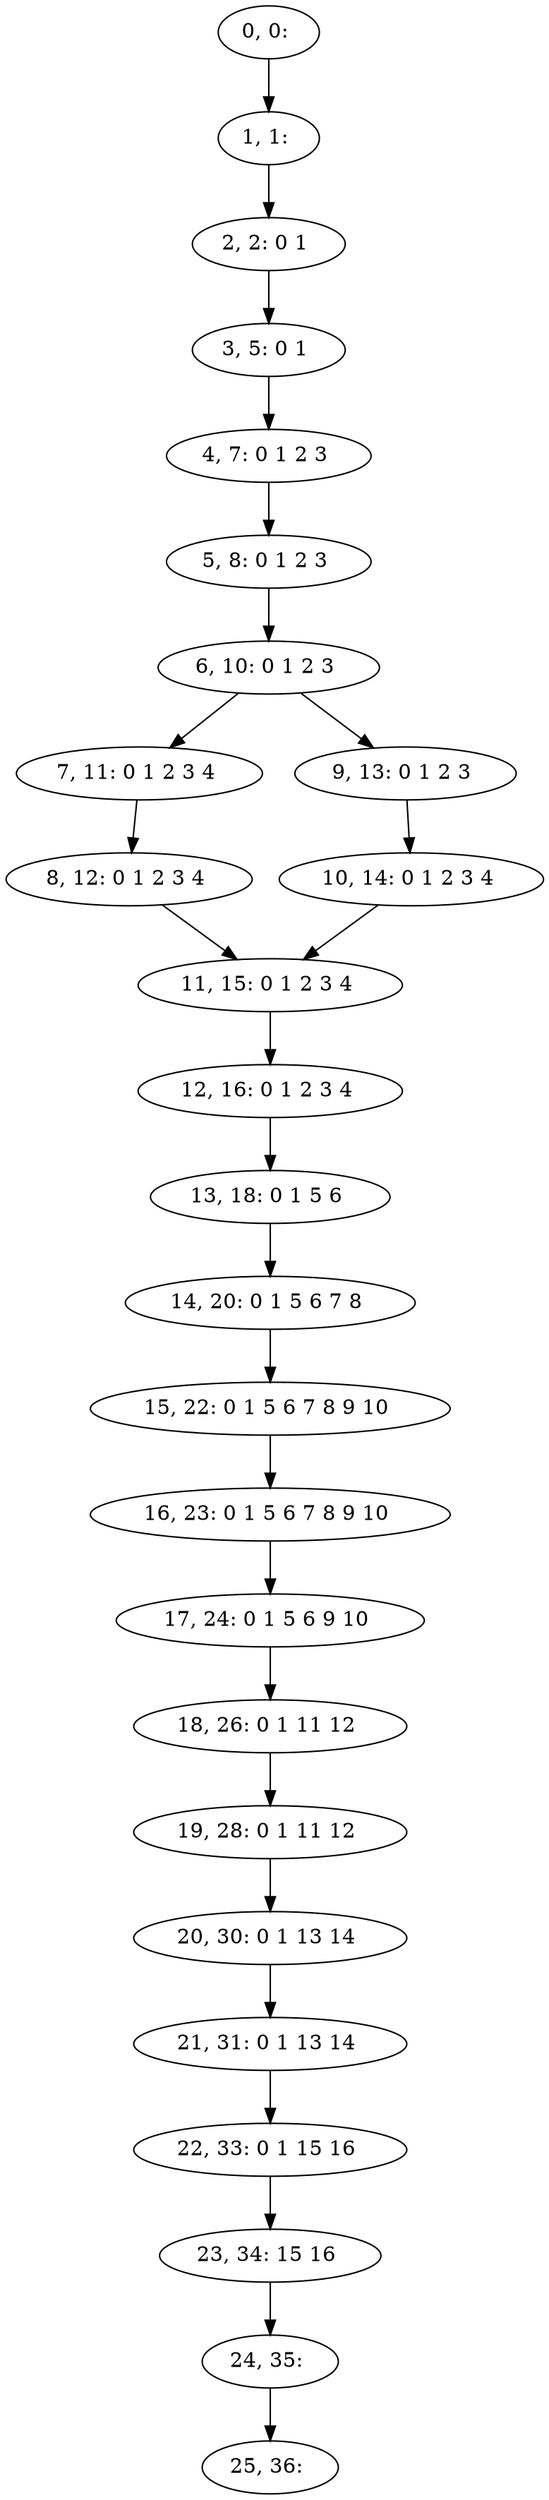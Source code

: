digraph G {
0[label="0, 0: "];
1[label="1, 1: "];
2[label="2, 2: 0 1 "];
3[label="3, 5: 0 1 "];
4[label="4, 7: 0 1 2 3 "];
5[label="5, 8: 0 1 2 3 "];
6[label="6, 10: 0 1 2 3 "];
7[label="7, 11: 0 1 2 3 4 "];
8[label="8, 12: 0 1 2 3 4 "];
9[label="9, 13: 0 1 2 3 "];
10[label="10, 14: 0 1 2 3 4 "];
11[label="11, 15: 0 1 2 3 4 "];
12[label="12, 16: 0 1 2 3 4 "];
13[label="13, 18: 0 1 5 6 "];
14[label="14, 20: 0 1 5 6 7 8 "];
15[label="15, 22: 0 1 5 6 7 8 9 10 "];
16[label="16, 23: 0 1 5 6 7 8 9 10 "];
17[label="17, 24: 0 1 5 6 9 10 "];
18[label="18, 26: 0 1 11 12 "];
19[label="19, 28: 0 1 11 12 "];
20[label="20, 30: 0 1 13 14 "];
21[label="21, 31: 0 1 13 14 "];
22[label="22, 33: 0 1 15 16 "];
23[label="23, 34: 15 16 "];
24[label="24, 35: "];
25[label="25, 36: "];
0->1 ;
1->2 ;
2->3 ;
3->4 ;
4->5 ;
5->6 ;
6->7 ;
6->9 ;
7->8 ;
8->11 ;
9->10 ;
10->11 ;
11->12 ;
12->13 ;
13->14 ;
14->15 ;
15->16 ;
16->17 ;
17->18 ;
18->19 ;
19->20 ;
20->21 ;
21->22 ;
22->23 ;
23->24 ;
24->25 ;
}
